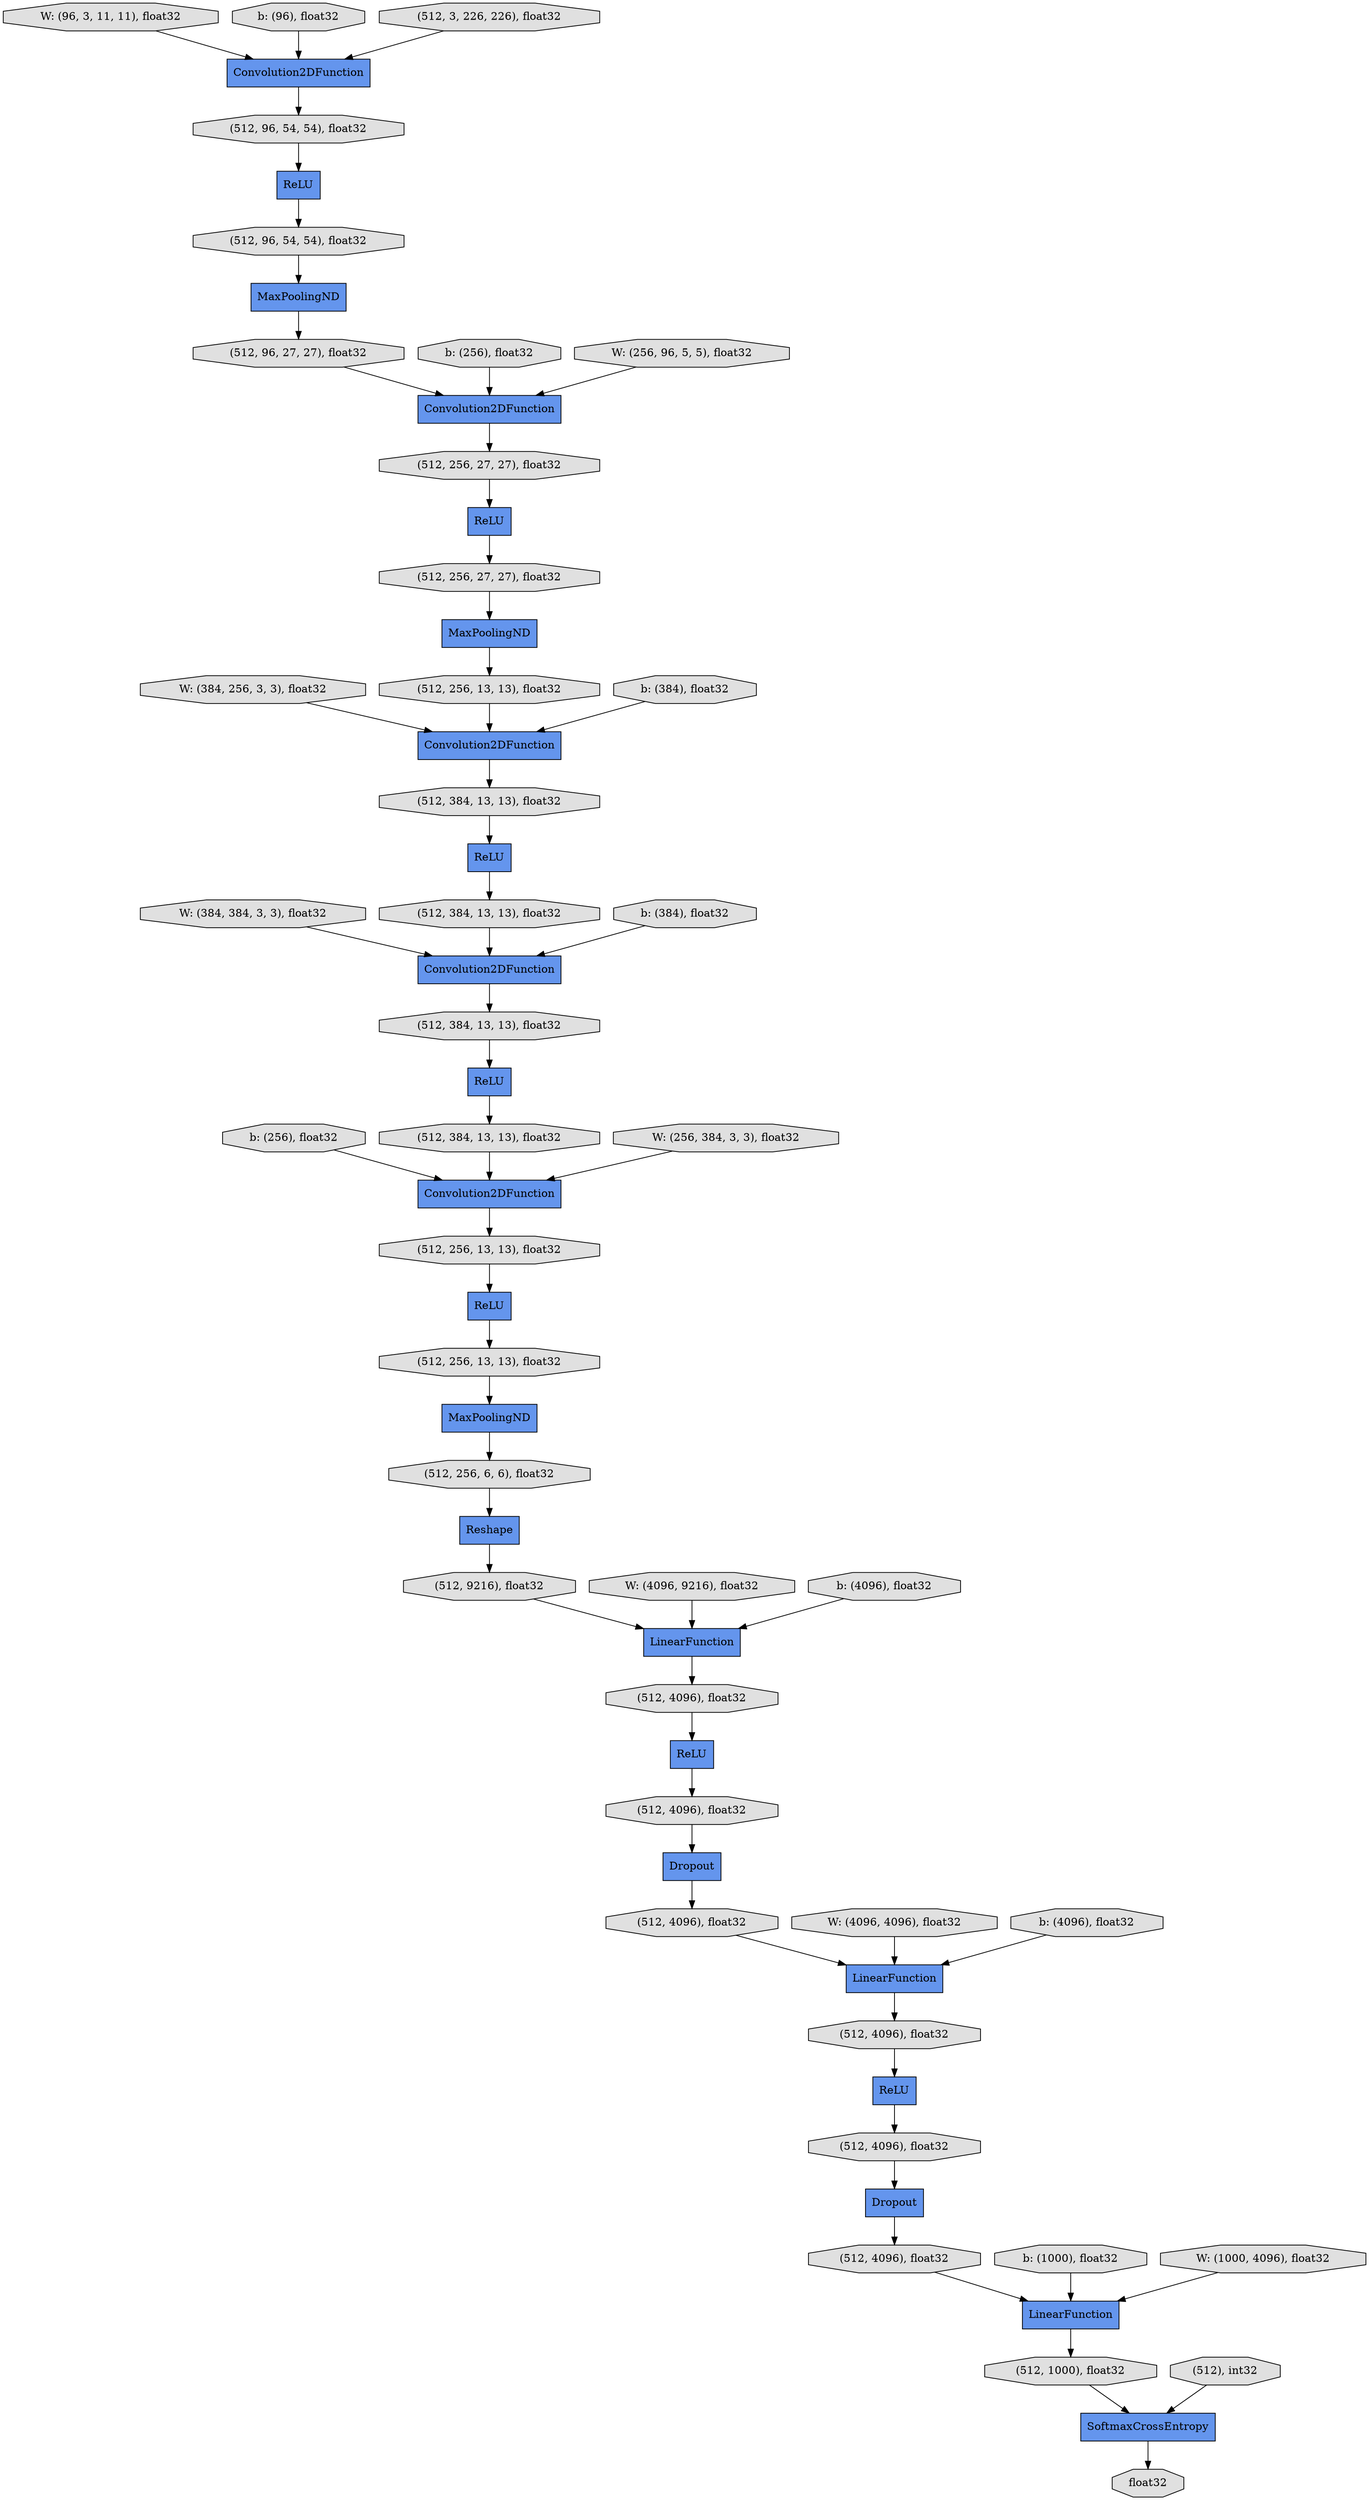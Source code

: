 digraph graphname{rankdir=TB;47576567363664 [label="b: (256), float32",shape="octagon",fillcolor="#E0E0E0",style="filled"];47576567378064 [label="b: (1000), float32",shape="octagon",fillcolor="#E0E0E0",style="filled"];47578002475152 [label="Convolution2DFunction",shape="record",fillcolor="#6495ED",style="filled"];47578342465680 [label="(512, 96, 27, 27), float32",shape="octagon",fillcolor="#E0E0E0",style="filled"];47578028292304 [label="MaxPoolingND",shape="record",fillcolor="#6495ED",style="filled"];47576567361744 [label="b: (256), float32",shape="octagon",fillcolor="#E0E0E0",style="filled"];47578342467856 [label="(512, 256, 13, 13), float32",shape="octagon",fillcolor="#E0E0E0",style="filled"];47578028292368 [label="ReLU",shape="record",fillcolor="#6495ED",style="filled"];47578342512976 [label="float32",shape="octagon",fillcolor="#E0E0E0",style="filled"];47578342510992 [label="(512, 4096), float32",shape="octagon",fillcolor="#E0E0E0",style="filled"];47578028292496 [label="ReLU",shape="record",fillcolor="#6495ED",style="filled"];47576567363984 [label="W: (4096, 9216), float32",shape="octagon",fillcolor="#E0E0E0",style="filled"];47578342465936 [label="Convolution2DFunction",shape="record",fillcolor="#6495ED",style="filled"];47578342466000 [label="(512, 256, 27, 27), float32",shape="octagon",fillcolor="#E0E0E0",style="filled"];47576372924816 [label="W: (96, 3, 11, 11), float32",shape="octagon",fillcolor="#E0E0E0",style="filled"];47578342468112 [label="ReLU",shape="record",fillcolor="#6495ED",style="filled"];47576567362064 [label="W: (384, 256, 3, 3), float32",shape="octagon",fillcolor="#E0E0E0",style="filled"];47578342468176 [label="(512, 256, 13, 13), float32",shape="octagon",fillcolor="#E0E0E0",style="filled"];47578028292752 [label="LinearFunction",shape="record",fillcolor="#6495ED",style="filled"];47578002506448 [label="Dropout",shape="record",fillcolor="#6495ED",style="filled"];47576567364304 [label="b: (4096), float32",shape="octagon",fillcolor="#E0E0E0",style="filled"];47578342466256 [label="Convolution2DFunction",shape="record",fillcolor="#6495ED",style="filled"];47578342467472 [label="Reshape",shape="record",fillcolor="#6495ED",style="filled"];47578342466320 [label="(512, 256, 27, 27), float32",shape="octagon",fillcolor="#E0E0E0",style="filled"];47578342466384 [label="(512, 256, 13, 13), float32",shape="octagon",fillcolor="#E0E0E0",style="filled"];47576567362384 [label="b: (384), float32",shape="octagon",fillcolor="#E0E0E0",style="filled"];47578342466448 [label="ReLU",shape="record",fillcolor="#6495ED",style="filled"];47576567380944 [label="LinearFunction",shape="record",fillcolor="#6495ED",style="filled"];47578342468560 [label="(512, 256, 6, 6), float32",shape="octagon",fillcolor="#E0E0E0",style="filled"];47576567364688 [label="W: (4096, 4096), float32",shape="octagon",fillcolor="#E0E0E0",style="filled"];47578002435152 [label="MaxPoolingND",shape="record",fillcolor="#6495ED",style="filled"];47576567258192 [label="b: (96), float32",shape="octagon",fillcolor="#E0E0E0",style="filled"];47578342511760 [label="(512, 1000), float32",shape="octagon",fillcolor="#E0E0E0",style="filled"];47576567362704 [label="W: (384, 384, 3, 3), float32",shape="octagon",fillcolor="#E0E0E0",style="filled"];47578002476176 [label="Convolution2DFunction",shape="record",fillcolor="#6495ED",style="filled"];47578028047632 [label="SoftmaxCrossEntropy",shape="record",fillcolor="#6495ED",style="filled"];47578342466832 [label="(512, 384, 13, 13), float32",shape="octagon",fillcolor="#E0E0E0",style="filled"];47576367521040 [label="ReLU",shape="record",fillcolor="#6495ED",style="filled"];47578028293392 [label="(512, 3, 226, 226), float32",shape="octagon",fillcolor="#E0E0E0",style="filled"];47578342511952 [label="(512, 4096), float32",shape="octagon",fillcolor="#E0E0E0",style="filled"];47578342466896 [label="ReLU",shape="record",fillcolor="#6495ED",style="filled"];47576567365008 [label="b: (4096), float32",shape="octagon",fillcolor="#E0E0E0",style="filled"];47578342512080 [label="(512, 4096), float32",shape="octagon",fillcolor="#E0E0E0",style="filled"];47578002476496 [label="(512, 4096), float32",shape="octagon",fillcolor="#E0E0E0",style="filled"];47578002474448 [label="Convolution2DFunction",shape="record",fillcolor="#6495ED",style="filled"];47578342467024 [label="(512, 384, 13, 13), float32",shape="octagon",fillcolor="#E0E0E0",style="filled"];47576567363024 [label="b: (384), float32",shape="octagon",fillcolor="#E0E0E0",style="filled"];47578002507216 [label="(512, 96, 54, 54), float32",shape="octagon",fillcolor="#E0E0E0",style="filled"];47578342512208 [label="(512, 4096), float32",shape="octagon",fillcolor="#E0E0E0",style="filled"];47578342469200 [label="(512, 9216), float32",shape="octagon",fillcolor="#E0E0E0",style="filled"];47578028293712 [label="(512, 96, 54, 54), float32",shape="octagon",fillcolor="#E0E0E0",style="filled"];47578342467216 [label="(512, 384, 13, 13), float32",shape="octagon",fillcolor="#E0E0E0",style="filled"];47576567365328 [label="W: (1000, 4096), float32",shape="octagon",fillcolor="#E0E0E0",style="filled"];47578342512336 [label="(512, 4096), float32",shape="octagon",fillcolor="#E0E0E0",style="filled"];47578342469328 [label="Dropout",shape="record",fillcolor="#6495ED",style="filled"];47578342467280 [label="(512, 384, 13, 13), float32",shape="octagon",fillcolor="#E0E0E0",style="filled"];47578002509584 [label="LinearFunction",shape="record",fillcolor="#6495ED",style="filled"];47578342467344 [label="MaxPoolingND",shape="record",fillcolor="#6495ED",style="filled"];47576567363344 [label="W: (256, 384, 3, 3), float32",shape="octagon",fillcolor="#E0E0E0",style="filled"];47576567258960 [label="W: (256, 96, 5, 5), float32",shape="octagon",fillcolor="#E0E0E0",style="filled"];47578342512528 [label="(512), int32",shape="octagon",fillcolor="#E0E0E0",style="filled"];47578002284496 [label="ReLU",shape="record",fillcolor="#6495ED",style="filled"];47578342466000 -> 47576367521040;47576567258192 -> 47578002476176;47578002509584 -> 47578342511760;47578342512528 -> 47578028047632;47578342512208 -> 47578002509584;47578342467344 -> 47578342468560;47578342467280 -> 47578342465936;47576567362064 -> 47578342466256;47576567365328 -> 47578002509584;47578028292496 -> 47578342512336;47578342510992 -> 47578342469328;47578002476496 -> 47578342468112;47576567378064 -> 47578002509584;47578342466896 -> 47578342468176;47576567362704 -> 47578002474448;47578002475152 -> 47578342466000;47578342512080 -> 47578028292496;47578002476176 -> 47578002507216;47576567365008 -> 47578028292752;47578342466384 -> 47578342466256;47576567362384 -> 47578342466256;47576367521040 -> 47578342466320;47576567364688 -> 47578028292752;47576567363984 -> 47576567380944;47576567361744 -> 47578002475152;47578002506448 -> 47578342512208;47578028047632 -> 47578342512976;47578342467856 -> 47578342466896;47576567363664 -> 47578342465936;47578342511760 -> 47578028047632;47576567364304 -> 47576567380944;47578342469328 -> 47578342511952;47578342469200 -> 47576567380944;47578342466832 -> 47578028292368;47578028292304 -> 47578342466384;47578002435152 -> 47578342465680;47578002284496 -> 47578028293712;47576372924816 -> 47578002476176;47578342512336 -> 47578002506448;47578342468112 -> 47578342510992;47576567380944 -> 47578002476496;47578028293712 -> 47578002435152;47578342467472 -> 47578342469200;47578342468176 -> 47578342467344;47578028292368 -> 47578342467024;47578002507216 -> 47578002284496;47578342468560 -> 47578342467472;47578342467216 -> 47578342466448;47578342465936 -> 47578342467856;47578342467024 -> 47578002474448;47576567363024 -> 47578002474448;47578028293392 -> 47578002476176;47578002474448 -> 47578342467216;47578342465680 -> 47578002475152;47578028292752 -> 47578342512080;47578342511952 -> 47578028292752;47578342466448 -> 47578342467280;47578342466256 -> 47578342466832;47576567363344 -> 47578342465936;47576567258960 -> 47578002475152;47578342466320 -> 47578028292304;}
